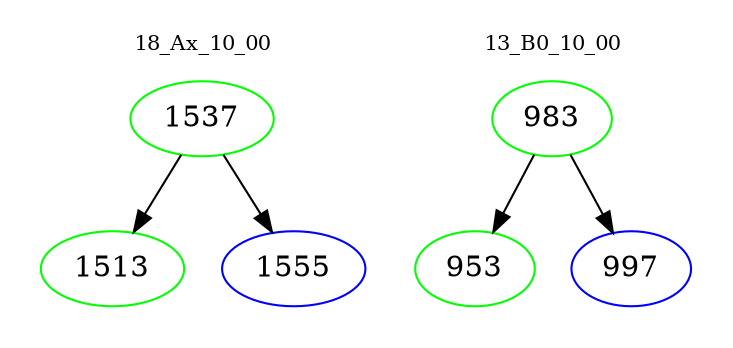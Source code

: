 digraph{
subgraph cluster_0 {
color = white
label = "18_Ax_10_00";
fontsize=10;
T0_1537 [label="1537", color="green"]
T0_1537 -> T0_1513 [color="black"]
T0_1513 [label="1513", color="green"]
T0_1537 -> T0_1555 [color="black"]
T0_1555 [label="1555", color="blue"]
}
subgraph cluster_1 {
color = white
label = "13_B0_10_00";
fontsize=10;
T1_983 [label="983", color="green"]
T1_983 -> T1_953 [color="black"]
T1_953 [label="953", color="green"]
T1_983 -> T1_997 [color="black"]
T1_997 [label="997", color="blue"]
}
}
